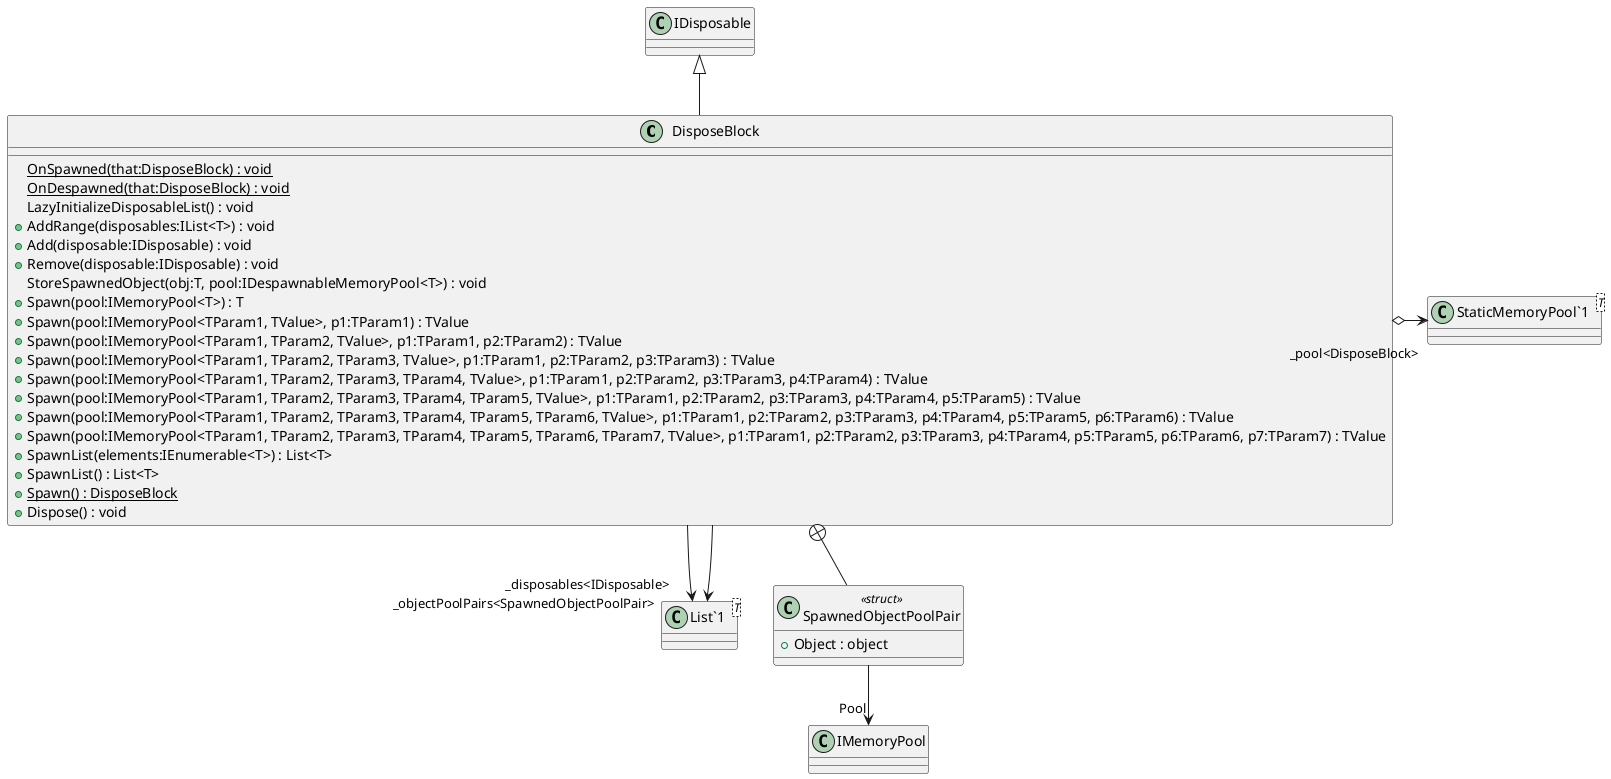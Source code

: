 @startuml
class DisposeBlock {
    {static} OnSpawned(that:DisposeBlock) : void
    {static} OnDespawned(that:DisposeBlock) : void
    LazyInitializeDisposableList() : void
    + AddRange(disposables:IList<T>) : void
    + Add(disposable:IDisposable) : void
    + Remove(disposable:IDisposable) : void
    StoreSpawnedObject(obj:T, pool:IDespawnableMemoryPool<T>) : void
    + Spawn(pool:IMemoryPool<T>) : T
    + Spawn(pool:IMemoryPool<TParam1, TValue>, p1:TParam1) : TValue
    + Spawn(pool:IMemoryPool<TParam1, TParam2, TValue>, p1:TParam1, p2:TParam2) : TValue
    + Spawn(pool:IMemoryPool<TParam1, TParam2, TParam3, TValue>, p1:TParam1, p2:TParam2, p3:TParam3) : TValue
    + Spawn(pool:IMemoryPool<TParam1, TParam2, TParam3, TParam4, TValue>, p1:TParam1, p2:TParam2, p3:TParam3, p4:TParam4) : TValue
    + Spawn(pool:IMemoryPool<TParam1, TParam2, TParam3, TParam4, TParam5, TValue>, p1:TParam1, p2:TParam2, p3:TParam3, p4:TParam4, p5:TParam5) : TValue
    + Spawn(pool:IMemoryPool<TParam1, TParam2, TParam3, TParam4, TParam5, TParam6, TValue>, p1:TParam1, p2:TParam2, p3:TParam3, p4:TParam4, p5:TParam5, p6:TParam6) : TValue
    + Spawn(pool:IMemoryPool<TParam1, TParam2, TParam3, TParam4, TParam5, TParam6, TParam7, TValue>, p1:TParam1, p2:TParam2, p3:TParam3, p4:TParam4, p5:TParam5, p6:TParam6, p7:TParam7) : TValue
    + SpawnList(elements:IEnumerable<T>) : List<T>
    + SpawnList() : List<T>
    + {static} Spawn() : DisposeBlock
    + Dispose() : void
}
class "StaticMemoryPool`1"<T> {
}
class "List`1"<T> {
}
class SpawnedObjectPoolPair <<struct>> {
    + Object : object
}
IDisposable <|-- DisposeBlock
DisposeBlock o-> "_pool<DisposeBlock>" "StaticMemoryPool`1"
DisposeBlock --> "_disposables<IDisposable>" "List`1"
DisposeBlock --> "_objectPoolPairs<SpawnedObjectPoolPair>" "List`1"
DisposeBlock +-- SpawnedObjectPoolPair
SpawnedObjectPoolPair --> "Pool" IMemoryPool
@enduml

